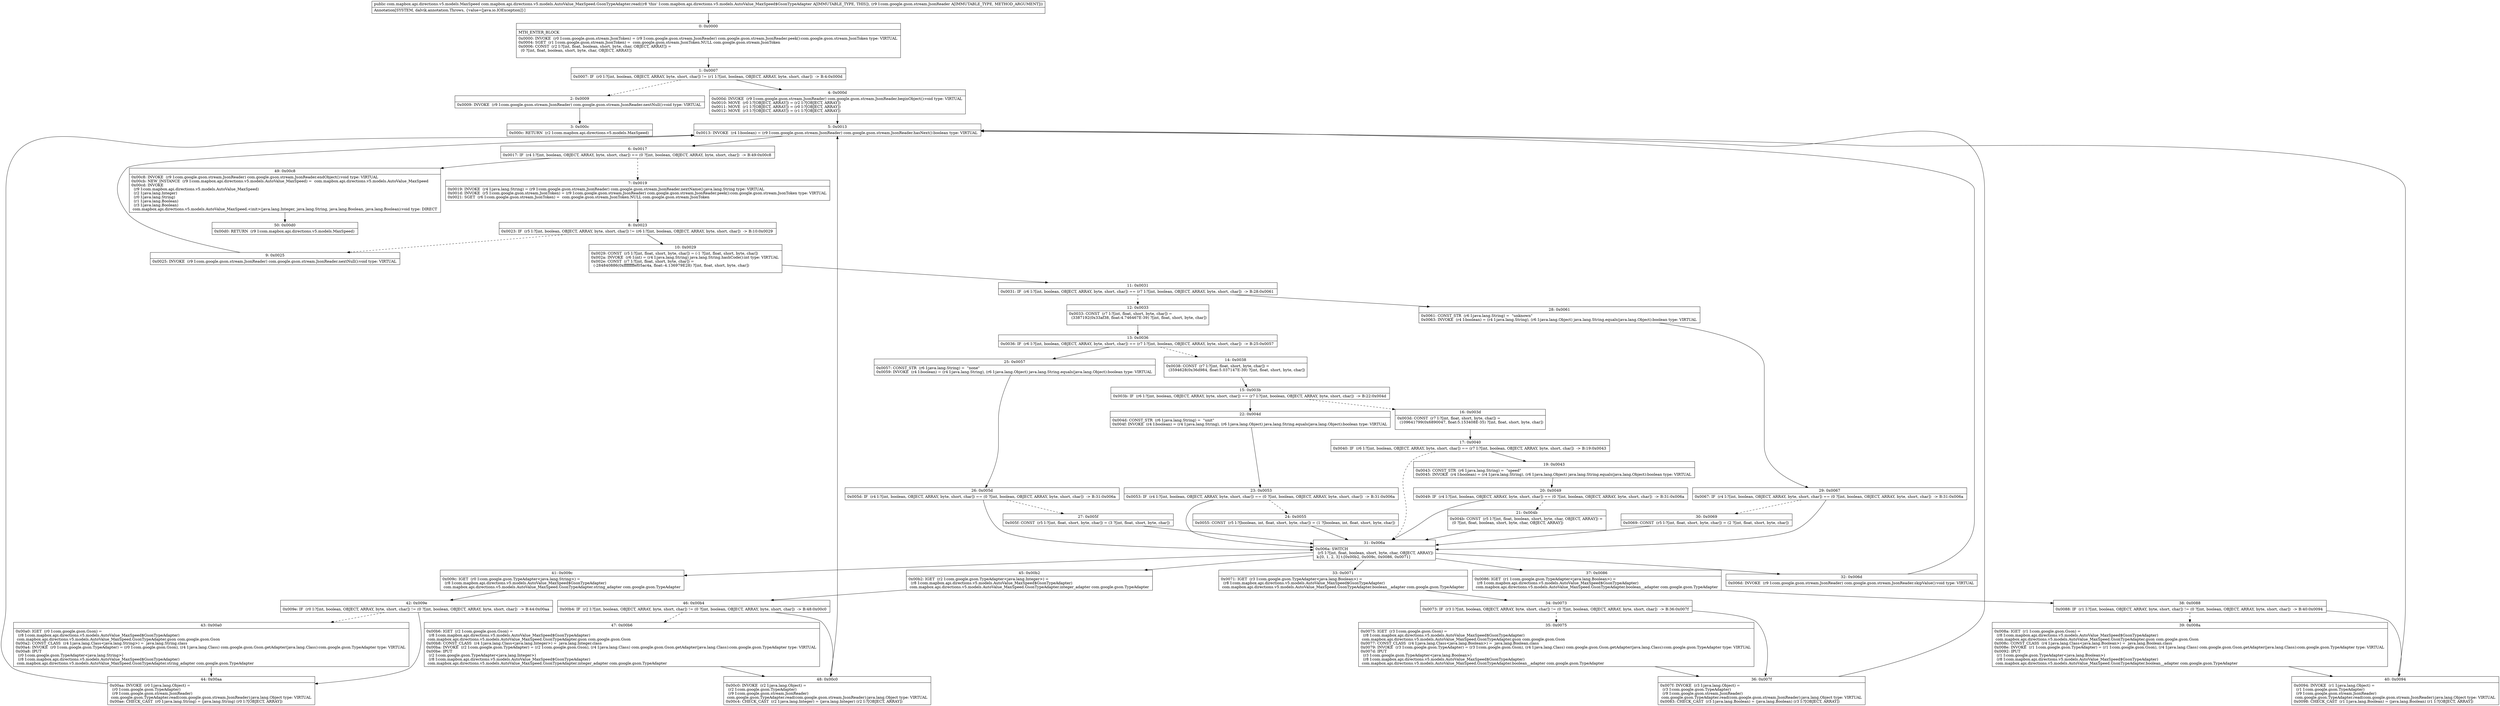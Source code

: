 digraph "CFG forcom.mapbox.api.directions.v5.models.AutoValue_MaxSpeed.GsonTypeAdapter.read(Lcom\/google\/gson\/stream\/JsonReader;)Lcom\/mapbox\/api\/directions\/v5\/models\/MaxSpeed;" {
Node_0 [shape=record,label="{0\:\ 0x0000|MTH_ENTER_BLOCK\l|0x0000: INVOKE  (r0 I:com.google.gson.stream.JsonToken) = (r9 I:com.google.gson.stream.JsonReader) com.google.gson.stream.JsonReader.peek():com.google.gson.stream.JsonToken type: VIRTUAL \l0x0004: SGET  (r1 I:com.google.gson.stream.JsonToken) =  com.google.gson.stream.JsonToken.NULL com.google.gson.stream.JsonToken \l0x0006: CONST  (r2 I:?[int, float, boolean, short, byte, char, OBJECT, ARRAY]) = \l  (0 ?[int, float, boolean, short, byte, char, OBJECT, ARRAY])\l \l}"];
Node_1 [shape=record,label="{1\:\ 0x0007|0x0007: IF  (r0 I:?[int, boolean, OBJECT, ARRAY, byte, short, char]) != (r1 I:?[int, boolean, OBJECT, ARRAY, byte, short, char])  \-\> B:4:0x000d \l}"];
Node_2 [shape=record,label="{2\:\ 0x0009|0x0009: INVOKE  (r9 I:com.google.gson.stream.JsonReader) com.google.gson.stream.JsonReader.nextNull():void type: VIRTUAL \l}"];
Node_3 [shape=record,label="{3\:\ 0x000c|0x000c: RETURN  (r2 I:com.mapbox.api.directions.v5.models.MaxSpeed) \l}"];
Node_4 [shape=record,label="{4\:\ 0x000d|0x000d: INVOKE  (r9 I:com.google.gson.stream.JsonReader) com.google.gson.stream.JsonReader.beginObject():void type: VIRTUAL \l0x0010: MOVE  (r0 I:?[OBJECT, ARRAY]) = (r2 I:?[OBJECT, ARRAY]) \l0x0011: MOVE  (r1 I:?[OBJECT, ARRAY]) = (r0 I:?[OBJECT, ARRAY]) \l0x0012: MOVE  (r3 I:?[OBJECT, ARRAY]) = (r1 I:?[OBJECT, ARRAY]) \l}"];
Node_5 [shape=record,label="{5\:\ 0x0013|0x0013: INVOKE  (r4 I:boolean) = (r9 I:com.google.gson.stream.JsonReader) com.google.gson.stream.JsonReader.hasNext():boolean type: VIRTUAL \l}"];
Node_6 [shape=record,label="{6\:\ 0x0017|0x0017: IF  (r4 I:?[int, boolean, OBJECT, ARRAY, byte, short, char]) == (0 ?[int, boolean, OBJECT, ARRAY, byte, short, char])  \-\> B:49:0x00c8 \l}"];
Node_7 [shape=record,label="{7\:\ 0x0019|0x0019: INVOKE  (r4 I:java.lang.String) = (r9 I:com.google.gson.stream.JsonReader) com.google.gson.stream.JsonReader.nextName():java.lang.String type: VIRTUAL \l0x001d: INVOKE  (r5 I:com.google.gson.stream.JsonToken) = (r9 I:com.google.gson.stream.JsonReader) com.google.gson.stream.JsonReader.peek():com.google.gson.stream.JsonToken type: VIRTUAL \l0x0021: SGET  (r6 I:com.google.gson.stream.JsonToken) =  com.google.gson.stream.JsonToken.NULL com.google.gson.stream.JsonToken \l}"];
Node_8 [shape=record,label="{8\:\ 0x0023|0x0023: IF  (r5 I:?[int, boolean, OBJECT, ARRAY, byte, short, char]) != (r6 I:?[int, boolean, OBJECT, ARRAY, byte, short, char])  \-\> B:10:0x0029 \l}"];
Node_9 [shape=record,label="{9\:\ 0x0025|0x0025: INVOKE  (r9 I:com.google.gson.stream.JsonReader) com.google.gson.stream.JsonReader.nextNull():void type: VIRTUAL \l}"];
Node_10 [shape=record,label="{10\:\ 0x0029|0x0029: CONST  (r5 I:?[int, float, short, byte, char]) = (\-1 ?[int, float, short, byte, char]) \l0x002a: INVOKE  (r6 I:int) = (r4 I:java.lang.String) java.lang.String.hashCode():int type: VIRTUAL \l0x002e: CONST  (r7 I:?[int, float, short, byte, char]) = \l  (\-284840886(0xffffffffef05ac4a, float:\-4.136979E28) ?[int, float, short, byte, char])\l \l}"];
Node_11 [shape=record,label="{11\:\ 0x0031|0x0031: IF  (r6 I:?[int, boolean, OBJECT, ARRAY, byte, short, char]) == (r7 I:?[int, boolean, OBJECT, ARRAY, byte, short, char])  \-\> B:28:0x0061 \l}"];
Node_12 [shape=record,label="{12\:\ 0x0033|0x0033: CONST  (r7 I:?[int, float, short, byte, char]) = \l  (3387192(0x33af38, float:4.746467E\-39) ?[int, float, short, byte, char])\l \l}"];
Node_13 [shape=record,label="{13\:\ 0x0036|0x0036: IF  (r6 I:?[int, boolean, OBJECT, ARRAY, byte, short, char]) == (r7 I:?[int, boolean, OBJECT, ARRAY, byte, short, char])  \-\> B:25:0x0057 \l}"];
Node_14 [shape=record,label="{14\:\ 0x0038|0x0038: CONST  (r7 I:?[int, float, short, byte, char]) = \l  (3594628(0x36d984, float:5.037147E\-39) ?[int, float, short, byte, char])\l \l}"];
Node_15 [shape=record,label="{15\:\ 0x003b|0x003b: IF  (r6 I:?[int, boolean, OBJECT, ARRAY, byte, short, char]) == (r7 I:?[int, boolean, OBJECT, ARRAY, byte, short, char])  \-\> B:22:0x004d \l}"];
Node_16 [shape=record,label="{16\:\ 0x003d|0x003d: CONST  (r7 I:?[int, float, short, byte, char]) = \l  (109641799(0x6890047, float:5.153408E\-35) ?[int, float, short, byte, char])\l \l}"];
Node_17 [shape=record,label="{17\:\ 0x0040|0x0040: IF  (r6 I:?[int, boolean, OBJECT, ARRAY, byte, short, char]) == (r7 I:?[int, boolean, OBJECT, ARRAY, byte, short, char])  \-\> B:19:0x0043 \l}"];
Node_19 [shape=record,label="{19\:\ 0x0043|0x0043: CONST_STR  (r6 I:java.lang.String) =  \"speed\" \l0x0045: INVOKE  (r4 I:boolean) = (r4 I:java.lang.String), (r6 I:java.lang.Object) java.lang.String.equals(java.lang.Object):boolean type: VIRTUAL \l}"];
Node_20 [shape=record,label="{20\:\ 0x0049|0x0049: IF  (r4 I:?[int, boolean, OBJECT, ARRAY, byte, short, char]) == (0 ?[int, boolean, OBJECT, ARRAY, byte, short, char])  \-\> B:31:0x006a \l}"];
Node_21 [shape=record,label="{21\:\ 0x004b|0x004b: CONST  (r5 I:?[int, float, boolean, short, byte, char, OBJECT, ARRAY]) = \l  (0 ?[int, float, boolean, short, byte, char, OBJECT, ARRAY])\l \l}"];
Node_22 [shape=record,label="{22\:\ 0x004d|0x004d: CONST_STR  (r6 I:java.lang.String) =  \"unit\" \l0x004f: INVOKE  (r4 I:boolean) = (r4 I:java.lang.String), (r6 I:java.lang.Object) java.lang.String.equals(java.lang.Object):boolean type: VIRTUAL \l}"];
Node_23 [shape=record,label="{23\:\ 0x0053|0x0053: IF  (r4 I:?[int, boolean, OBJECT, ARRAY, byte, short, char]) == (0 ?[int, boolean, OBJECT, ARRAY, byte, short, char])  \-\> B:31:0x006a \l}"];
Node_24 [shape=record,label="{24\:\ 0x0055|0x0055: CONST  (r5 I:?[boolean, int, float, short, byte, char]) = (1 ?[boolean, int, float, short, byte, char]) \l}"];
Node_25 [shape=record,label="{25\:\ 0x0057|0x0057: CONST_STR  (r6 I:java.lang.String) =  \"none\" \l0x0059: INVOKE  (r4 I:boolean) = (r4 I:java.lang.String), (r6 I:java.lang.Object) java.lang.String.equals(java.lang.Object):boolean type: VIRTUAL \l}"];
Node_26 [shape=record,label="{26\:\ 0x005d|0x005d: IF  (r4 I:?[int, boolean, OBJECT, ARRAY, byte, short, char]) == (0 ?[int, boolean, OBJECT, ARRAY, byte, short, char])  \-\> B:31:0x006a \l}"];
Node_27 [shape=record,label="{27\:\ 0x005f|0x005f: CONST  (r5 I:?[int, float, short, byte, char]) = (3 ?[int, float, short, byte, char]) \l}"];
Node_28 [shape=record,label="{28\:\ 0x0061|0x0061: CONST_STR  (r6 I:java.lang.String) =  \"unknown\" \l0x0063: INVOKE  (r4 I:boolean) = (r4 I:java.lang.String), (r6 I:java.lang.Object) java.lang.String.equals(java.lang.Object):boolean type: VIRTUAL \l}"];
Node_29 [shape=record,label="{29\:\ 0x0067|0x0067: IF  (r4 I:?[int, boolean, OBJECT, ARRAY, byte, short, char]) == (0 ?[int, boolean, OBJECT, ARRAY, byte, short, char])  \-\> B:31:0x006a \l}"];
Node_30 [shape=record,label="{30\:\ 0x0069|0x0069: CONST  (r5 I:?[int, float, short, byte, char]) = (2 ?[int, float, short, byte, char]) \l}"];
Node_31 [shape=record,label="{31\:\ 0x006a|0x006a: SWITCH  \l  (r5 I:?[int, float, boolean, short, byte, char, OBJECT, ARRAY])\l k:[0, 1, 2, 3] t:[0x00b2, 0x009c, 0x0086, 0x0071] \l}"];
Node_32 [shape=record,label="{32\:\ 0x006d|0x006d: INVOKE  (r9 I:com.google.gson.stream.JsonReader) com.google.gson.stream.JsonReader.skipValue():void type: VIRTUAL \l}"];
Node_33 [shape=record,label="{33\:\ 0x0071|0x0071: IGET  (r3 I:com.google.gson.TypeAdapter\<java.lang.Boolean\>) = \l  (r8 I:com.mapbox.api.directions.v5.models.AutoValue_MaxSpeed$GsonTypeAdapter)\l com.mapbox.api.directions.v5.models.AutoValue_MaxSpeed.GsonTypeAdapter.boolean__adapter com.google.gson.TypeAdapter \l}"];
Node_34 [shape=record,label="{34\:\ 0x0073|0x0073: IF  (r3 I:?[int, boolean, OBJECT, ARRAY, byte, short, char]) != (0 ?[int, boolean, OBJECT, ARRAY, byte, short, char])  \-\> B:36:0x007f \l}"];
Node_35 [shape=record,label="{35\:\ 0x0075|0x0075: IGET  (r3 I:com.google.gson.Gson) = \l  (r8 I:com.mapbox.api.directions.v5.models.AutoValue_MaxSpeed$GsonTypeAdapter)\l com.mapbox.api.directions.v5.models.AutoValue_MaxSpeed.GsonTypeAdapter.gson com.google.gson.Gson \l0x0077: CONST_CLASS  (r4 I:java.lang.Class\<java.lang.Boolean\>) =  java.lang.Boolean.class \l0x0079: INVOKE  (r3 I:com.google.gson.TypeAdapter) = (r3 I:com.google.gson.Gson), (r4 I:java.lang.Class) com.google.gson.Gson.getAdapter(java.lang.Class):com.google.gson.TypeAdapter type: VIRTUAL \l0x007d: IPUT  \l  (r3 I:com.google.gson.TypeAdapter\<java.lang.Boolean\>)\l  (r8 I:com.mapbox.api.directions.v5.models.AutoValue_MaxSpeed$GsonTypeAdapter)\l com.mapbox.api.directions.v5.models.AutoValue_MaxSpeed.GsonTypeAdapter.boolean__adapter com.google.gson.TypeAdapter \l}"];
Node_36 [shape=record,label="{36\:\ 0x007f|0x007f: INVOKE  (r3 I:java.lang.Object) = \l  (r3 I:com.google.gson.TypeAdapter)\l  (r9 I:com.google.gson.stream.JsonReader)\l com.google.gson.TypeAdapter.read(com.google.gson.stream.JsonReader):java.lang.Object type: VIRTUAL \l0x0083: CHECK_CAST  (r3 I:java.lang.Boolean) = (java.lang.Boolean) (r3 I:?[OBJECT, ARRAY]) \l}"];
Node_37 [shape=record,label="{37\:\ 0x0086|0x0086: IGET  (r1 I:com.google.gson.TypeAdapter\<java.lang.Boolean\>) = \l  (r8 I:com.mapbox.api.directions.v5.models.AutoValue_MaxSpeed$GsonTypeAdapter)\l com.mapbox.api.directions.v5.models.AutoValue_MaxSpeed.GsonTypeAdapter.boolean__adapter com.google.gson.TypeAdapter \l}"];
Node_38 [shape=record,label="{38\:\ 0x0088|0x0088: IF  (r1 I:?[int, boolean, OBJECT, ARRAY, byte, short, char]) != (0 ?[int, boolean, OBJECT, ARRAY, byte, short, char])  \-\> B:40:0x0094 \l}"];
Node_39 [shape=record,label="{39\:\ 0x008a|0x008a: IGET  (r1 I:com.google.gson.Gson) = \l  (r8 I:com.mapbox.api.directions.v5.models.AutoValue_MaxSpeed$GsonTypeAdapter)\l com.mapbox.api.directions.v5.models.AutoValue_MaxSpeed.GsonTypeAdapter.gson com.google.gson.Gson \l0x008c: CONST_CLASS  (r4 I:java.lang.Class\<java.lang.Boolean\>) =  java.lang.Boolean.class \l0x008e: INVOKE  (r1 I:com.google.gson.TypeAdapter) = (r1 I:com.google.gson.Gson), (r4 I:java.lang.Class) com.google.gson.Gson.getAdapter(java.lang.Class):com.google.gson.TypeAdapter type: VIRTUAL \l0x0092: IPUT  \l  (r1 I:com.google.gson.TypeAdapter\<java.lang.Boolean\>)\l  (r8 I:com.mapbox.api.directions.v5.models.AutoValue_MaxSpeed$GsonTypeAdapter)\l com.mapbox.api.directions.v5.models.AutoValue_MaxSpeed.GsonTypeAdapter.boolean__adapter com.google.gson.TypeAdapter \l}"];
Node_40 [shape=record,label="{40\:\ 0x0094|0x0094: INVOKE  (r1 I:java.lang.Object) = \l  (r1 I:com.google.gson.TypeAdapter)\l  (r9 I:com.google.gson.stream.JsonReader)\l com.google.gson.TypeAdapter.read(com.google.gson.stream.JsonReader):java.lang.Object type: VIRTUAL \l0x0098: CHECK_CAST  (r1 I:java.lang.Boolean) = (java.lang.Boolean) (r1 I:?[OBJECT, ARRAY]) \l}"];
Node_41 [shape=record,label="{41\:\ 0x009c|0x009c: IGET  (r0 I:com.google.gson.TypeAdapter\<java.lang.String\>) = \l  (r8 I:com.mapbox.api.directions.v5.models.AutoValue_MaxSpeed$GsonTypeAdapter)\l com.mapbox.api.directions.v5.models.AutoValue_MaxSpeed.GsonTypeAdapter.string_adapter com.google.gson.TypeAdapter \l}"];
Node_42 [shape=record,label="{42\:\ 0x009e|0x009e: IF  (r0 I:?[int, boolean, OBJECT, ARRAY, byte, short, char]) != (0 ?[int, boolean, OBJECT, ARRAY, byte, short, char])  \-\> B:44:0x00aa \l}"];
Node_43 [shape=record,label="{43\:\ 0x00a0|0x00a0: IGET  (r0 I:com.google.gson.Gson) = \l  (r8 I:com.mapbox.api.directions.v5.models.AutoValue_MaxSpeed$GsonTypeAdapter)\l com.mapbox.api.directions.v5.models.AutoValue_MaxSpeed.GsonTypeAdapter.gson com.google.gson.Gson \l0x00a2: CONST_CLASS  (r4 I:java.lang.Class\<java.lang.String\>) =  java.lang.String.class \l0x00a4: INVOKE  (r0 I:com.google.gson.TypeAdapter) = (r0 I:com.google.gson.Gson), (r4 I:java.lang.Class) com.google.gson.Gson.getAdapter(java.lang.Class):com.google.gson.TypeAdapter type: VIRTUAL \l0x00a8: IPUT  \l  (r0 I:com.google.gson.TypeAdapter\<java.lang.String\>)\l  (r8 I:com.mapbox.api.directions.v5.models.AutoValue_MaxSpeed$GsonTypeAdapter)\l com.mapbox.api.directions.v5.models.AutoValue_MaxSpeed.GsonTypeAdapter.string_adapter com.google.gson.TypeAdapter \l}"];
Node_44 [shape=record,label="{44\:\ 0x00aa|0x00aa: INVOKE  (r0 I:java.lang.Object) = \l  (r0 I:com.google.gson.TypeAdapter)\l  (r9 I:com.google.gson.stream.JsonReader)\l com.google.gson.TypeAdapter.read(com.google.gson.stream.JsonReader):java.lang.Object type: VIRTUAL \l0x00ae: CHECK_CAST  (r0 I:java.lang.String) = (java.lang.String) (r0 I:?[OBJECT, ARRAY]) \l}"];
Node_45 [shape=record,label="{45\:\ 0x00b2|0x00b2: IGET  (r2 I:com.google.gson.TypeAdapter\<java.lang.Integer\>) = \l  (r8 I:com.mapbox.api.directions.v5.models.AutoValue_MaxSpeed$GsonTypeAdapter)\l com.mapbox.api.directions.v5.models.AutoValue_MaxSpeed.GsonTypeAdapter.integer_adapter com.google.gson.TypeAdapter \l}"];
Node_46 [shape=record,label="{46\:\ 0x00b4|0x00b4: IF  (r2 I:?[int, boolean, OBJECT, ARRAY, byte, short, char]) != (0 ?[int, boolean, OBJECT, ARRAY, byte, short, char])  \-\> B:48:0x00c0 \l}"];
Node_47 [shape=record,label="{47\:\ 0x00b6|0x00b6: IGET  (r2 I:com.google.gson.Gson) = \l  (r8 I:com.mapbox.api.directions.v5.models.AutoValue_MaxSpeed$GsonTypeAdapter)\l com.mapbox.api.directions.v5.models.AutoValue_MaxSpeed.GsonTypeAdapter.gson com.google.gson.Gson \l0x00b8: CONST_CLASS  (r4 I:java.lang.Class\<java.lang.Integer\>) =  java.lang.Integer.class \l0x00ba: INVOKE  (r2 I:com.google.gson.TypeAdapter) = (r2 I:com.google.gson.Gson), (r4 I:java.lang.Class) com.google.gson.Gson.getAdapter(java.lang.Class):com.google.gson.TypeAdapter type: VIRTUAL \l0x00be: IPUT  \l  (r2 I:com.google.gson.TypeAdapter\<java.lang.Integer\>)\l  (r8 I:com.mapbox.api.directions.v5.models.AutoValue_MaxSpeed$GsonTypeAdapter)\l com.mapbox.api.directions.v5.models.AutoValue_MaxSpeed.GsonTypeAdapter.integer_adapter com.google.gson.TypeAdapter \l}"];
Node_48 [shape=record,label="{48\:\ 0x00c0|0x00c0: INVOKE  (r2 I:java.lang.Object) = \l  (r2 I:com.google.gson.TypeAdapter)\l  (r9 I:com.google.gson.stream.JsonReader)\l com.google.gson.TypeAdapter.read(com.google.gson.stream.JsonReader):java.lang.Object type: VIRTUAL \l0x00c4: CHECK_CAST  (r2 I:java.lang.Integer) = (java.lang.Integer) (r2 I:?[OBJECT, ARRAY]) \l}"];
Node_49 [shape=record,label="{49\:\ 0x00c8|0x00c8: INVOKE  (r9 I:com.google.gson.stream.JsonReader) com.google.gson.stream.JsonReader.endObject():void type: VIRTUAL \l0x00cb: NEW_INSTANCE  (r9 I:com.mapbox.api.directions.v5.models.AutoValue_MaxSpeed) =  com.mapbox.api.directions.v5.models.AutoValue_MaxSpeed \l0x00cd: INVOKE  \l  (r9 I:com.mapbox.api.directions.v5.models.AutoValue_MaxSpeed)\l  (r2 I:java.lang.Integer)\l  (r0 I:java.lang.String)\l  (r1 I:java.lang.Boolean)\l  (r3 I:java.lang.Boolean)\l com.mapbox.api.directions.v5.models.AutoValue_MaxSpeed.\<init\>(java.lang.Integer, java.lang.String, java.lang.Boolean, java.lang.Boolean):void type: DIRECT \l}"];
Node_50 [shape=record,label="{50\:\ 0x00d0|0x00d0: RETURN  (r9 I:com.mapbox.api.directions.v5.models.MaxSpeed) \l}"];
MethodNode[shape=record,label="{public com.mapbox.api.directions.v5.models.MaxSpeed com.mapbox.api.directions.v5.models.AutoValue_MaxSpeed.GsonTypeAdapter.read((r8 'this' I:com.mapbox.api.directions.v5.models.AutoValue_MaxSpeed$GsonTypeAdapter A[IMMUTABLE_TYPE, THIS]), (r9 I:com.google.gson.stream.JsonReader A[IMMUTABLE_TYPE, METHOD_ARGUMENT]))  | Annotation[SYSTEM, dalvik.annotation.Throws, \{value=[java.io.IOException]\}]\l}"];
MethodNode -> Node_0;
Node_0 -> Node_1;
Node_1 -> Node_2[style=dashed];
Node_1 -> Node_4;
Node_2 -> Node_3;
Node_4 -> Node_5;
Node_5 -> Node_6;
Node_6 -> Node_7[style=dashed];
Node_6 -> Node_49;
Node_7 -> Node_8;
Node_8 -> Node_9[style=dashed];
Node_8 -> Node_10;
Node_9 -> Node_5;
Node_10 -> Node_11;
Node_11 -> Node_12[style=dashed];
Node_11 -> Node_28;
Node_12 -> Node_13;
Node_13 -> Node_14[style=dashed];
Node_13 -> Node_25;
Node_14 -> Node_15;
Node_15 -> Node_16[style=dashed];
Node_15 -> Node_22;
Node_16 -> Node_17;
Node_17 -> Node_19;
Node_17 -> Node_31[style=dashed];
Node_19 -> Node_20;
Node_20 -> Node_21[style=dashed];
Node_20 -> Node_31;
Node_21 -> Node_31;
Node_22 -> Node_23;
Node_23 -> Node_24[style=dashed];
Node_23 -> Node_31;
Node_24 -> Node_31;
Node_25 -> Node_26;
Node_26 -> Node_27[style=dashed];
Node_26 -> Node_31;
Node_27 -> Node_31;
Node_28 -> Node_29;
Node_29 -> Node_30[style=dashed];
Node_29 -> Node_31;
Node_30 -> Node_31;
Node_31 -> Node_32;
Node_31 -> Node_33;
Node_31 -> Node_37;
Node_31 -> Node_41;
Node_31 -> Node_45;
Node_32 -> Node_5;
Node_33 -> Node_34;
Node_34 -> Node_35[style=dashed];
Node_34 -> Node_36;
Node_35 -> Node_36;
Node_36 -> Node_5;
Node_37 -> Node_38;
Node_38 -> Node_39[style=dashed];
Node_38 -> Node_40;
Node_39 -> Node_40;
Node_40 -> Node_5;
Node_41 -> Node_42;
Node_42 -> Node_43[style=dashed];
Node_42 -> Node_44;
Node_43 -> Node_44;
Node_44 -> Node_5;
Node_45 -> Node_46;
Node_46 -> Node_47[style=dashed];
Node_46 -> Node_48;
Node_47 -> Node_48;
Node_48 -> Node_5;
Node_49 -> Node_50;
}

